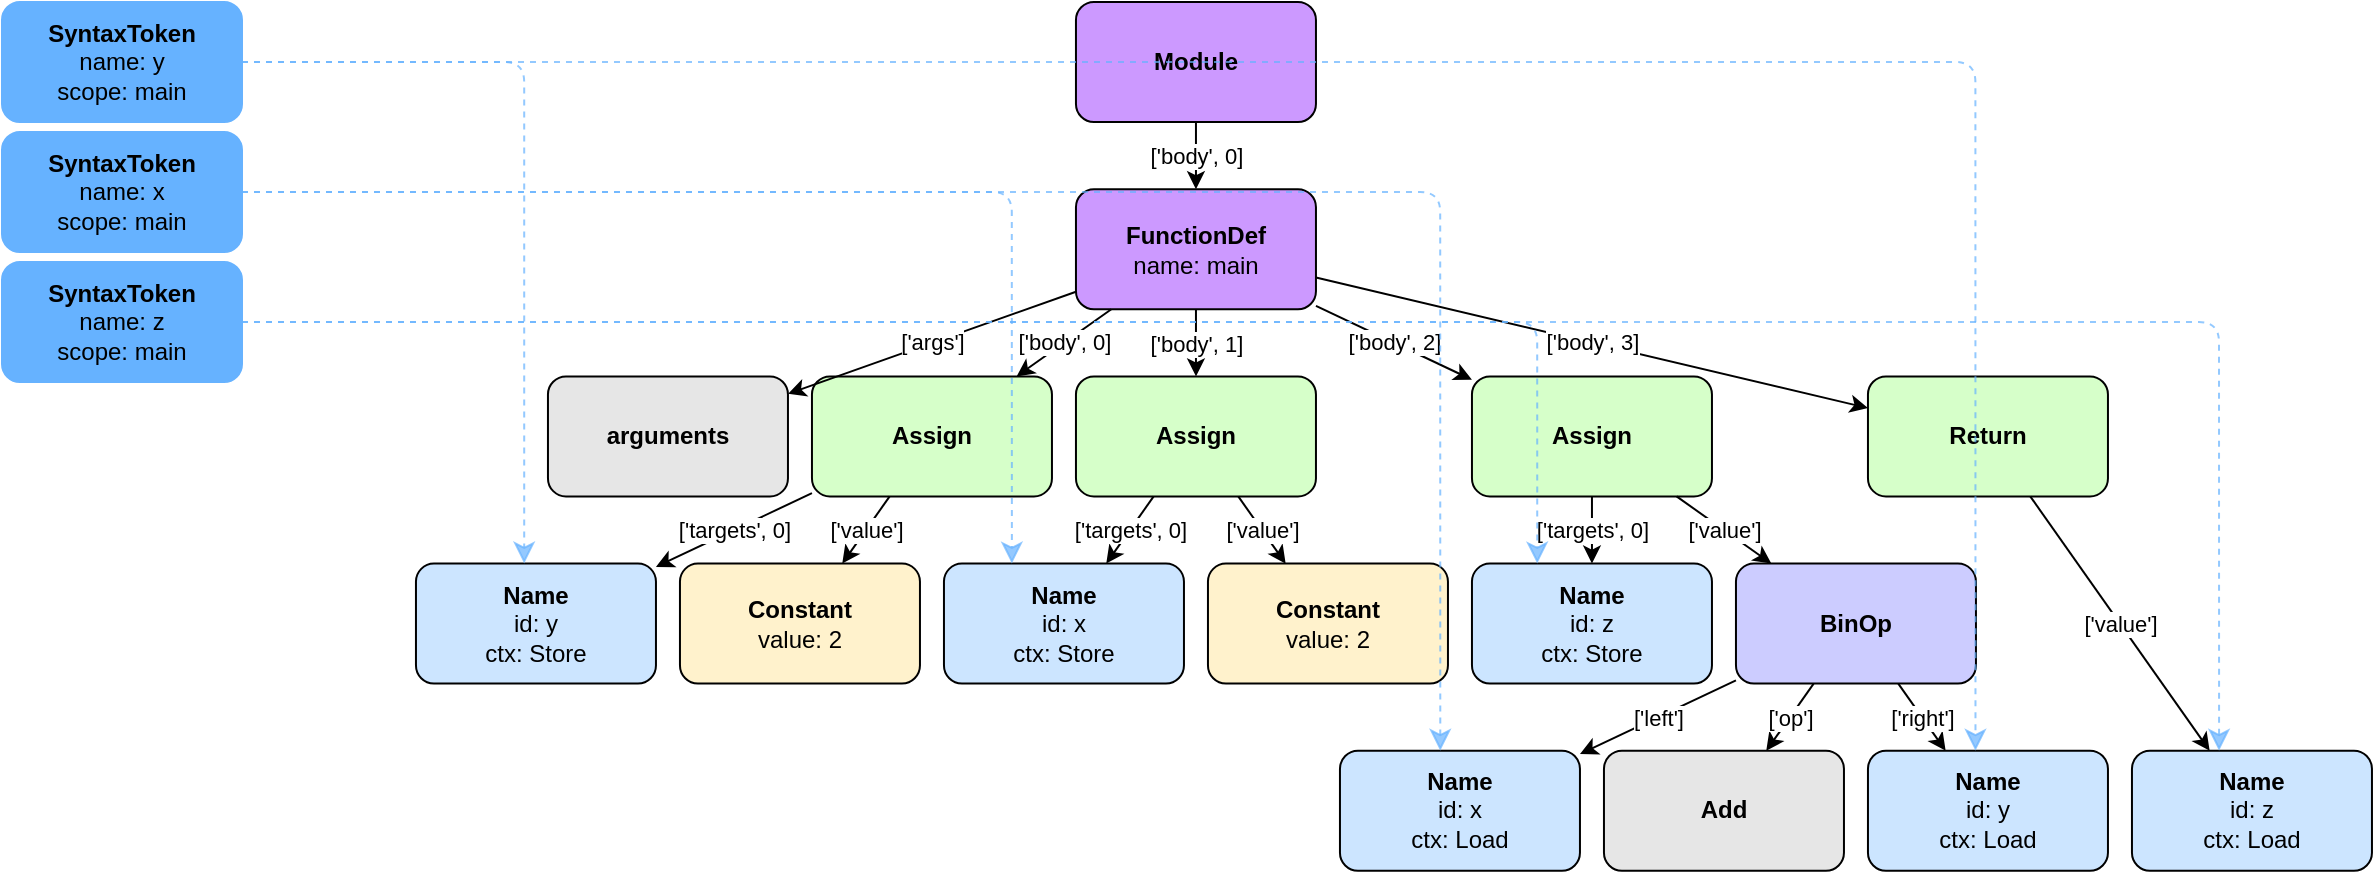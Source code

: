 <?xml version="1.0" ?>
<mxfile>
	<diagram id="code-graph" name="Page-1">
		<mxGraphModel dx="422" dy="816" grid="1" gridSize="10" guides="1" tooltips="1" connect="1" arrows="1" fold="1" page="1" pageScale="1" pageWidth="850" pageHeight="1100" math="0" shadow="0">
			<root>
				<mxCell id="0"/>
				<mxCell id="1" parent="0"/>
				<mxCell id="4797010016" value="&lt;b&gt;Module&lt;/b&gt;" style="whiteSpace=wrap;html=1;rounded=1;fillColor=#CC99FF;strokeColor=#000000" parent="1" vertex="1">
					<mxGeometry x="386.98" y="0.0" width="120" height="60" as="geometry"/>
				</mxCell>
				<mxCell id="5066721936" value="&lt;b&gt;FunctionDef&lt;/b&gt;&lt;br&gt;name: main" style="whiteSpace=wrap;html=1;rounded=1;fillColor=#CC99FF;strokeColor=#000000" parent="1" vertex="1">
					<mxGeometry x="386.98" y="93.6" width="120" height="60" as="geometry"/>
				</mxCell>
				<mxCell id="5071218448" value="&lt;b&gt;arguments&lt;/b&gt;" style="whiteSpace=wrap;html=1;rounded=1;fillColor=#E6E6E6;strokeColor=#000000" parent="1" vertex="1">
					<mxGeometry x="122.98" y="187.2" width="120" height="60" as="geometry"/>
				</mxCell>
				<mxCell id="5071212160" value="&lt;b&gt;Assign&lt;/b&gt;" style="whiteSpace=wrap;html=1;rounded=1;fillColor=#D6FFC9;strokeColor=#000000" parent="1" vertex="1">
					<mxGeometry x="254.98" y="187.2" width="120" height="60" as="geometry"/>
				</mxCell>
				<mxCell id="5071210672" value="&lt;b&gt;Name&lt;/b&gt;&lt;br&gt;id: y&lt;br&gt;ctx: Store" style="whiteSpace=wrap;html=1;rounded=1;fillColor=#CCE5FF;strokeColor=#000000" parent="1" vertex="1">
					<mxGeometry x="56.981" y="280.8" width="120" height="60" as="geometry"/>
				</mxCell>
				<mxCell id="5071220848" value="&lt;b&gt;Constant&lt;/b&gt;&lt;br&gt;value: 2" style="whiteSpace=wrap;html=1;rounded=1;fillColor=#FFF2CC;strokeColor=#000000" parent="1" vertex="1">
					<mxGeometry x="188.98" y="280.8" width="120" height="60" as="geometry"/>
				</mxCell>
				<mxCell id="5071220464" value="&lt;b&gt;Assign&lt;/b&gt;" style="whiteSpace=wrap;html=1;rounded=1;fillColor=#D6FFC9;strokeColor=#000000" parent="1" vertex="1">
					<mxGeometry x="386.98" y="187.2" width="120" height="60" as="geometry"/>
				</mxCell>
				<mxCell id="5071220320" value="&lt;b&gt;Name&lt;/b&gt;&lt;br&gt;id: x&lt;br&gt;ctx: Store" style="whiteSpace=wrap;html=1;rounded=1;fillColor=#CCE5FF;strokeColor=#000000" parent="1" vertex="1">
					<mxGeometry x="320.98" y="280.8" width="120" height="60" as="geometry"/>
				</mxCell>
				<mxCell id="5071213648" value="&lt;b&gt;Constant&lt;/b&gt;&lt;br&gt;value: 2" style="whiteSpace=wrap;html=1;rounded=1;fillColor=#FFF2CC;strokeColor=#000000" parent="1" vertex="1">
					<mxGeometry x="452.98" y="280.8" width="120" height="60" as="geometry"/>
				</mxCell>
				<mxCell id="5071210048" value="&lt;b&gt;Assign&lt;/b&gt;" style="whiteSpace=wrap;html=1;rounded=1;fillColor=#D6FFC9;strokeColor=#000000" parent="1" vertex="1">
					<mxGeometry x="584.98" y="187.2" width="120" height="60" as="geometry"/>
				</mxCell>
				<mxCell id="5071217152" value="&lt;b&gt;Name&lt;/b&gt;&lt;br&gt;id: z&lt;br&gt;ctx: Store" style="whiteSpace=wrap;html=1;rounded=1;fillColor=#CCE5FF;strokeColor=#000000" parent="1" vertex="1">
					<mxGeometry x="584.98" y="280.8" width="120" height="60" as="geometry"/>
				</mxCell>
				<mxCell id="5071208560" value="&lt;b&gt;BinOp&lt;/b&gt;" style="whiteSpace=wrap;html=1;rounded=1;fillColor=#CCCCFF;strokeColor=#000000" parent="1" vertex="1">
					<mxGeometry x="716.98" y="280.8" width="120" height="60" as="geometry"/>
				</mxCell>
				<mxCell id="5071217632" value="&lt;b&gt;Name&lt;/b&gt;&lt;br&gt;id: x&lt;br&gt;ctx: Load" style="whiteSpace=wrap;html=1;rounded=1;fillColor=#CCE5FF;strokeColor=#000000" parent="1" vertex="1">
					<mxGeometry x="518.98" y="374.4" width="120" height="60" as="geometry"/>
				</mxCell>
				<mxCell id="4343104944" value="&lt;b&gt;Add&lt;/b&gt;" style="whiteSpace=wrap;html=1;rounded=1;fillColor=#E6E6E6;strokeColor=#000000" parent="1" vertex="1">
					<mxGeometry x="650.98" y="374.4" width="120" height="60" as="geometry"/>
				</mxCell>
				<mxCell id="5071218928" value="&lt;b&gt;Name&lt;/b&gt;&lt;br&gt;id: y&lt;br&gt;ctx: Load" style="whiteSpace=wrap;html=1;rounded=1;fillColor=#CCE5FF;strokeColor=#000000" parent="1" vertex="1">
					<mxGeometry x="782.98" y="374.4" width="120" height="60" as="geometry"/>
				</mxCell>
				<mxCell id="5071224064" value="&lt;b&gt;Return&lt;/b&gt;" style="whiteSpace=wrap;html=1;rounded=1;fillColor=#D6FFC9;strokeColor=#000000" parent="1" vertex="1">
					<mxGeometry x="782.98" y="187.2" width="120" height="60" as="geometry"/>
				</mxCell>
				<mxCell id="5071219360" value="&lt;b&gt;Name&lt;/b&gt;&lt;br&gt;id: z&lt;br&gt;ctx: Load" style="whiteSpace=wrap;html=1;rounded=1;fillColor=#CCE5FF;strokeColor=#000000" parent="1" vertex="1">
					<mxGeometry x="914.98" y="374.4" width="120" height="60" as="geometry"/>
				</mxCell>
				<mxCell id="4797010016_5066721936" value="['body', 0]" style="endArrow=classic;html=1;strokeColor=#000000" parent="1" source="4797010016" target="5066721936" edge="1">
					<mxGeometry width="50" height="50" relative="1" as="geometry">
						<mxPoint x="400" y="440" as="sourcePoint"/>
						<mxPoint x="450" y="390" as="targetPoint"/>
					</mxGeometry>
				</mxCell>
				<mxCell id="5066721936_5071218448" value="['args']" style="endArrow=classic;html=1;strokeColor=#000000" parent="1" source="5066721936" target="5071218448" edge="1">
					<mxGeometry width="50" height="50" relative="1" as="geometry">
						<mxPoint x="400" y="440" as="sourcePoint"/>
						<mxPoint x="450" y="390" as="targetPoint"/>
					</mxGeometry>
				</mxCell>
				<mxCell id="5066721936_5071212160" value="['body', 0]" style="endArrow=classic;html=1;strokeColor=#000000" parent="1" source="5066721936" target="5071212160" edge="1">
					<mxGeometry width="50" height="50" relative="1" as="geometry">
						<mxPoint x="400" y="440" as="sourcePoint"/>
						<mxPoint x="450" y="390" as="targetPoint"/>
					</mxGeometry>
				</mxCell>
				<mxCell id="5071212160_5071210672" value="['targets', 0]" style="endArrow=classic;html=1;strokeColor=#000000" parent="1" source="5071212160" target="5071210672" edge="1">
					<mxGeometry width="50" height="50" relative="1" as="geometry">
						<mxPoint x="400" y="440" as="sourcePoint"/>
						<mxPoint x="450" y="390" as="targetPoint"/>
					</mxGeometry>
				</mxCell>
				<mxCell id="5071212160_5071220848" value="['value']" style="endArrow=classic;html=1;strokeColor=#000000" parent="1" source="5071212160" target="5071220848" edge="1">
					<mxGeometry width="50" height="50" relative="1" as="geometry">
						<mxPoint x="400" y="440" as="sourcePoint"/>
						<mxPoint x="450" y="390" as="targetPoint"/>
					</mxGeometry>
				</mxCell>
				<mxCell id="5066721936_5071220464" value="['body', 1]" style="endArrow=classic;html=1;strokeColor=#000000" parent="1" source="5066721936" target="5071220464" edge="1">
					<mxGeometry width="50" height="50" relative="1" as="geometry">
						<mxPoint x="400" y="440" as="sourcePoint"/>
						<mxPoint x="450" y="390" as="targetPoint"/>
					</mxGeometry>
				</mxCell>
				<mxCell id="5071220464_5071220320" value="['targets', 0]" style="endArrow=classic;html=1;strokeColor=#000000" parent="1" source="5071220464" target="5071220320" edge="1">
					<mxGeometry width="50" height="50" relative="1" as="geometry">
						<mxPoint x="400" y="440" as="sourcePoint"/>
						<mxPoint x="450" y="390" as="targetPoint"/>
					</mxGeometry>
				</mxCell>
				<mxCell id="5071220464_5071213648" value="['value']" style="endArrow=classic;html=1;strokeColor=#000000" parent="1" source="5071220464" target="5071213648" edge="1">
					<mxGeometry width="50" height="50" relative="1" as="geometry">
						<mxPoint x="400" y="440" as="sourcePoint"/>
						<mxPoint x="450" y="390" as="targetPoint"/>
					</mxGeometry>
				</mxCell>
				<mxCell id="5066721936_5071210048" value="['body', 2]" style="endArrow=classic;html=1;strokeColor=#000000" parent="1" source="5066721936" target="5071210048" edge="1">
					<mxGeometry width="50" height="50" relative="1" as="geometry">
						<mxPoint x="400" y="440" as="sourcePoint"/>
						<mxPoint x="450" y="390" as="targetPoint"/>
					</mxGeometry>
				</mxCell>
				<mxCell id="5071210048_5071217152" value="['targets', 0]" style="endArrow=classic;html=1;strokeColor=#000000" parent="1" source="5071210048" target="5071217152" edge="1">
					<mxGeometry width="50" height="50" relative="1" as="geometry">
						<mxPoint x="400" y="440" as="sourcePoint"/>
						<mxPoint x="450" y="390" as="targetPoint"/>
					</mxGeometry>
				</mxCell>
				<mxCell id="5071210048_5071208560" value="['value']" style="endArrow=classic;html=1;strokeColor=#000000" parent="1" source="5071210048" target="5071208560" edge="1">
					<mxGeometry width="50" height="50" relative="1" as="geometry">
						<mxPoint x="400" y="440" as="sourcePoint"/>
						<mxPoint x="450" y="390" as="targetPoint"/>
					</mxGeometry>
				</mxCell>
				<mxCell id="5071208560_5071217632" value="['left']" style="endArrow=classic;html=1;strokeColor=#000000" parent="1" source="5071208560" target="5071217632" edge="1">
					<mxGeometry width="50" height="50" relative="1" as="geometry">
						<mxPoint x="400" y="440" as="sourcePoint"/>
						<mxPoint x="450" y="390" as="targetPoint"/>
					</mxGeometry>
				</mxCell>
				<mxCell id="5071208560_4343104944" value="['op']" style="endArrow=classic;html=1;strokeColor=#000000" parent="1" source="5071208560" target="4343104944" edge="1">
					<mxGeometry width="50" height="50" relative="1" as="geometry">
						<mxPoint x="400" y="440" as="sourcePoint"/>
						<mxPoint x="450" y="390" as="targetPoint"/>
					</mxGeometry>
				</mxCell>
				<mxCell id="5071208560_5071218928" value="['right']" style="endArrow=classic;html=1;strokeColor=#000000" parent="1" source="5071208560" target="5071218928" edge="1">
					<mxGeometry width="50" height="50" relative="1" as="geometry">
						<mxPoint x="400" y="440" as="sourcePoint"/>
						<mxPoint x="450" y="390" as="targetPoint"/>
					</mxGeometry>
				</mxCell>
				<mxCell id="5066721936_5071224064" value="['body', 3]" style="endArrow=classic;html=1;strokeColor=#000000" parent="1" source="5066721936" target="5071224064" edge="1">
					<mxGeometry width="50" height="50" relative="1" as="geometry">
						<mxPoint x="400" y="440" as="sourcePoint"/>
						<mxPoint x="450" y="390" as="targetPoint"/>
					</mxGeometry>
				</mxCell>
				<mxCell id="5071224064_5071219360" value="['value']" style="endArrow=classic;html=1;strokeColor=#000000" parent="1" source="5071224064" target="5071219360" edge="1">
					<mxGeometry width="50" height="50" relative="1" as="geometry">
						<mxPoint x="400" y="440" as="sourcePoint"/>
						<mxPoint x="450" y="390" as="targetPoint"/>
					</mxGeometry>
				</mxCell>
				<mxCell id="stx_y_5066721936" value="&lt;b&gt;SyntaxToken&lt;/b&gt;&lt;br&gt;name: y&lt;br&gt;scope: main" style="whiteSpace=wrap;html=1;rounded=1;fillColor=#66B2FF;strokeColor=#66B2FF" parent="1" vertex="1">
					<mxGeometry x="-150" y="0.0" width="120" height="60" as="geometry"/>
				</mxCell>
				<mxCell id="stx_x_5066721936" value="&lt;b&gt;SyntaxToken&lt;/b&gt;&lt;br&gt;name: x&lt;br&gt;scope: main" style="whiteSpace=wrap;html=1;rounded=1;fillColor=#66B2FF;strokeColor=#66B2FF" parent="1" vertex="1">
					<mxGeometry x="-150" y="65.0" width="120" height="60" as="geometry"/>
				</mxCell>
				<mxCell id="stx_z_5066721936" value="&lt;b&gt;SyntaxToken&lt;/b&gt;&lt;br&gt;name: z&lt;br&gt;scope: main" style="whiteSpace=wrap;html=1;rounded=1;fillColor=#66B2FF;strokeColor=#66B2FF" parent="1" vertex="1">
					<mxGeometry x="-150" y="130.0" width="120" height="60" as="geometry"/>
				</mxCell>
				<mxCell id="stx_y_5066721936_5071210672" value="" style="edgeStyle=segmentEdgeStyle;endArrow=classic;html=1;rounded=1;endSize=8;startSize=8;entryX=0.451;entryY=0;entryDx=0;entryDy=0;opacity=70;shadow=0;dashed=1;jumpSize=6;strokeColor=#66B2FF" parent="1" source="stx_y_5066721936" target="5071210672" edge="1">
					<mxGeometry width="50" height="50" relative="1" as="geometry">
						<mxPoint x="400" y="440" as="sourcePoint"/>
						<mxPoint x="450" y="390" as="targetPoint"/>
					</mxGeometry>
				</mxCell>
				<mxCell id="stx_y_5066721936_5071218928" value="" style="edgeStyle=segmentEdgeStyle;endArrow=classic;html=1;rounded=1;endSize=8;startSize=8;entryX=0.448;entryY=0;entryDx=0;entryDy=0;opacity=70;shadow=0;dashed=1;jumpSize=6;strokeColor=#66B2FF" parent="1" source="stx_y_5066721936" target="5071218928" edge="1">
					<mxGeometry width="50" height="50" relative="1" as="geometry">
						<mxPoint x="400" y="440" as="sourcePoint"/>
						<mxPoint x="450" y="390" as="targetPoint"/>
					</mxGeometry>
				</mxCell>
				<mxCell id="stx_x_5066721936_5071220320" value="" style="edgeStyle=segmentEdgeStyle;endArrow=classic;html=1;rounded=1;endSize=8;startSize=8;entryX=0.283;entryY=0;entryDx=0;entryDy=0;opacity=70;shadow=0;dashed=1;jumpSize=6;strokeColor=#66B2FF" parent="1" source="stx_x_5066721936" target="5071220320" edge="1">
					<mxGeometry width="50" height="50" relative="1" as="geometry">
						<mxPoint x="400" y="440" as="sourcePoint"/>
						<mxPoint x="450" y="390" as="targetPoint"/>
					</mxGeometry>
				</mxCell>
				<mxCell id="stx_x_5066721936_5071217632" value="" style="edgeStyle=segmentEdgeStyle;endArrow=classic;html=1;rounded=1;endSize=8;startSize=8;entryX=0.418;entryY=0;entryDx=0;entryDy=0;opacity=70;shadow=0;dashed=1;jumpSize=6;strokeColor=#66B2FF" parent="1" source="stx_x_5066721936" target="5071217632" edge="1">
					<mxGeometry width="50" height="50" relative="1" as="geometry">
						<mxPoint x="400" y="440" as="sourcePoint"/>
						<mxPoint x="450" y="390" as="targetPoint"/>
					</mxGeometry>
				</mxCell>
				<mxCell id="stx_z_5066721936_5071217152" value="" style="edgeStyle=segmentEdgeStyle;endArrow=classic;html=1;rounded=1;endSize=8;startSize=8;entryX=0.272;entryY=0;entryDx=0;entryDy=0;opacity=70;shadow=0;dashed=1;jumpSize=6;strokeColor=#66B2FF" parent="1" source="stx_z_5066721936" target="5071217152" edge="1">
					<mxGeometry width="50" height="50" relative="1" as="geometry">
						<mxPoint x="400" y="440" as="sourcePoint"/>
						<mxPoint x="450" y="390" as="targetPoint"/>
					</mxGeometry>
				</mxCell>
				<mxCell id="stx_z_5066721936_5071219360" value="" style="edgeStyle=segmentEdgeStyle;endArrow=classic;html=1;rounded=1;endSize=8;startSize=8;entryX=0.363;entryY=0;entryDx=0;entryDy=0;opacity=70;shadow=0;dashed=1;jumpSize=6;strokeColor=#66B2FF" parent="1" source="stx_z_5066721936" target="5071219360" edge="1">
					<mxGeometry width="50" height="50" relative="1" as="geometry">
						<mxPoint x="400" y="440" as="sourcePoint"/>
						<mxPoint x="450" y="390" as="targetPoint"/>
					</mxGeometry>
				</mxCell>
			</root>
		</mxGraphModel>
	</diagram>
</mxfile>
